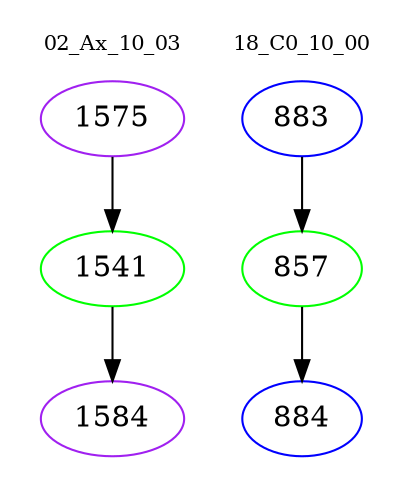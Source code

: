 digraph{
subgraph cluster_0 {
color = white
label = "02_Ax_10_03";
fontsize=10;
T0_1575 [label="1575", color="purple"]
T0_1575 -> T0_1541 [color="black"]
T0_1541 [label="1541", color="green"]
T0_1541 -> T0_1584 [color="black"]
T0_1584 [label="1584", color="purple"]
}
subgraph cluster_1 {
color = white
label = "18_C0_10_00";
fontsize=10;
T1_883 [label="883", color="blue"]
T1_883 -> T1_857 [color="black"]
T1_857 [label="857", color="green"]
T1_857 -> T1_884 [color="black"]
T1_884 [label="884", color="blue"]
}
}
